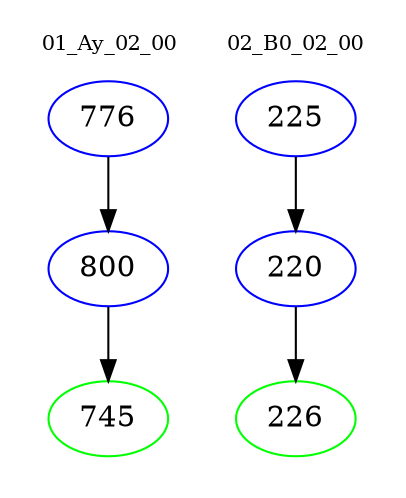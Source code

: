digraph{
subgraph cluster_0 {
color = white
label = "01_Ay_02_00";
fontsize=10;
T0_776 [label="776", color="blue"]
T0_776 -> T0_800 [color="black"]
T0_800 [label="800", color="blue"]
T0_800 -> T0_745 [color="black"]
T0_745 [label="745", color="green"]
}
subgraph cluster_1 {
color = white
label = "02_B0_02_00";
fontsize=10;
T1_225 [label="225", color="blue"]
T1_225 -> T1_220 [color="black"]
T1_220 [label="220", color="blue"]
T1_220 -> T1_226 [color="black"]
T1_226 [label="226", color="green"]
}
}
